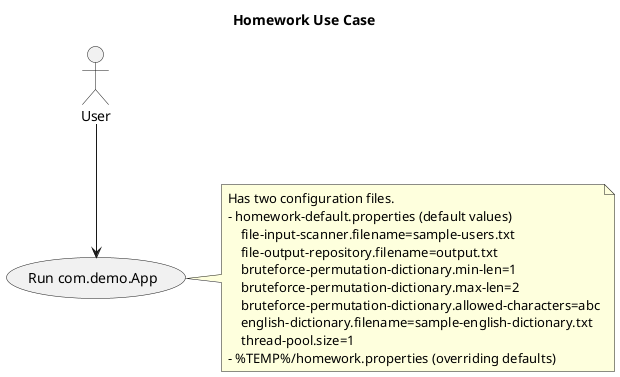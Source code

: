 @startuml
title Homework Use Case

:User: as user
(Run com.demo.App) as (use)
user --> (use)

note right of (use)
Has two configuration files.
- homework-default.properties (default values)
    file-input-scanner.filename=sample-users.txt
    file-output-repository.filename=output.txt
    bruteforce-permutation-dictionary.min-len=1
    bruteforce-permutation-dictionary.max-len=2
    bruteforce-permutation-dictionary.allowed-characters=abc
    english-dictionary.filename=sample-english-dictionary.txt
    thread-pool.size=1
- %TEMP%/homework.properties (overriding defaults)
end note
@enduml